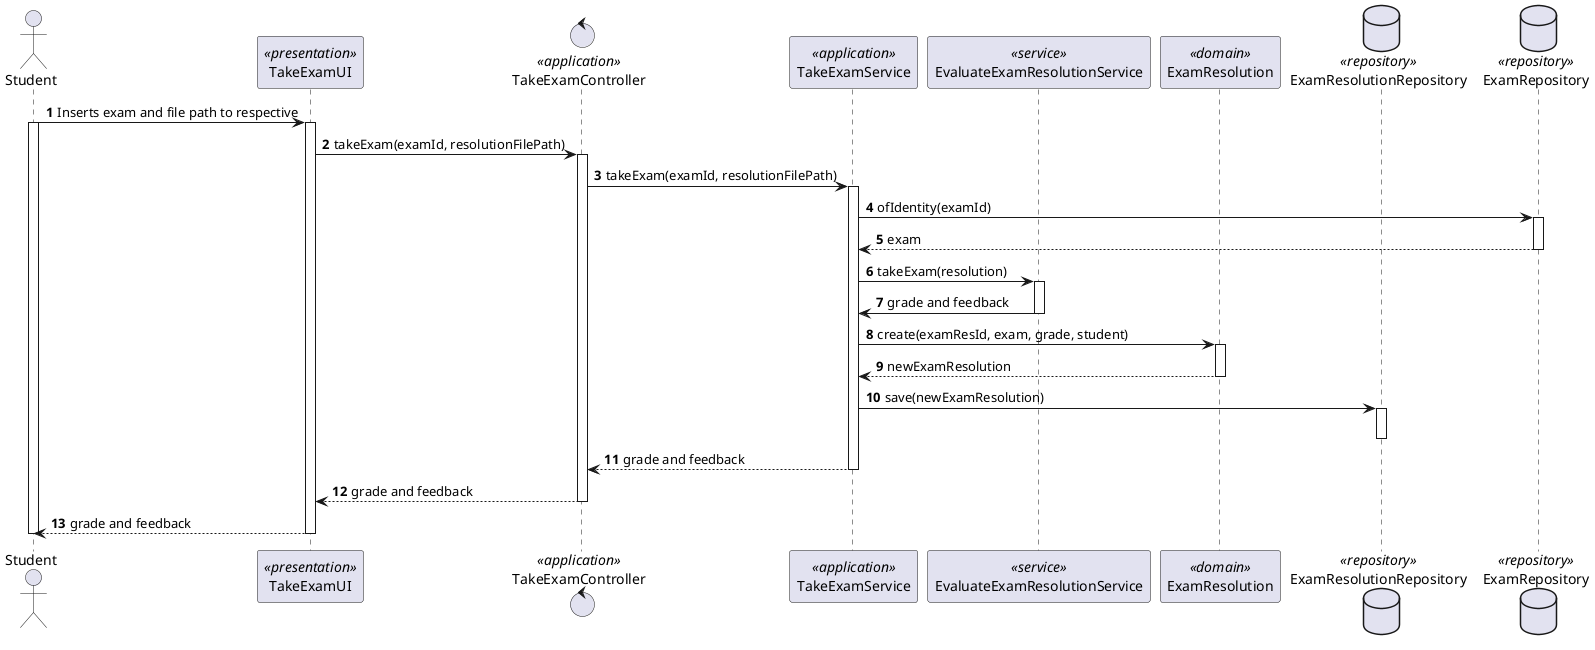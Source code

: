 @startuml
autonumber
actor Student as ACTOR
participant TakeExamUI as UI <<presentation>>
control TakeExamController as CONTROLLER <<application>>
participant TakeExamService as SERVICE <<application>>
participant EvaluateExamResolutionService as DOM_SERVICE <<service>>
participant ExamResolution as EX_RES <<domain>>
database ExamResolutionRepository as EX_RES_REPO <<repository>>
database ExamRepository as EX_REPO <<repository>>

ACTOR -> UI: Inserts exam and file path to respective
activate ACTOR
activate UI
UI -> CONTROLLER : takeExam(examId, resolutionFilePath)
activate CONTROLLER
CONTROLLER -> SERVICE : takeExam(examId, resolutionFilePath)
activate SERVICE

SERVICE -> EX_REPO : ofIdentity(examId)
activate EX_REPO
EX_REPO --> SERVICE : exam
deactivate EX_REPO

SERVICE -> DOM_SERVICE : takeExam(resolution)
activate DOM_SERVICE
DOM_SERVICE -> SERVICE : grade and feedback
deactivate DOM_SERVICE

SERVICE -> EX_RES : create(examResId, exam, grade, student)
activate EX_RES
EX_RES --> SERVICE : newExamResolution
deactivate EX_RES

SERVICE -> EX_RES_REPO : save(newExamResolution)
activate EX_RES_REPO
deactivate EX_RES_REPO

SERVICE --> CONTROLLER : grade and feedback
deactivate SERVICE
CONTROLLER --> UI : grade and feedback
deactivate CONTROLLER
UI --> ACTOR : grade and feedback
deactivate UI
deactivate ACTOR
@enduml